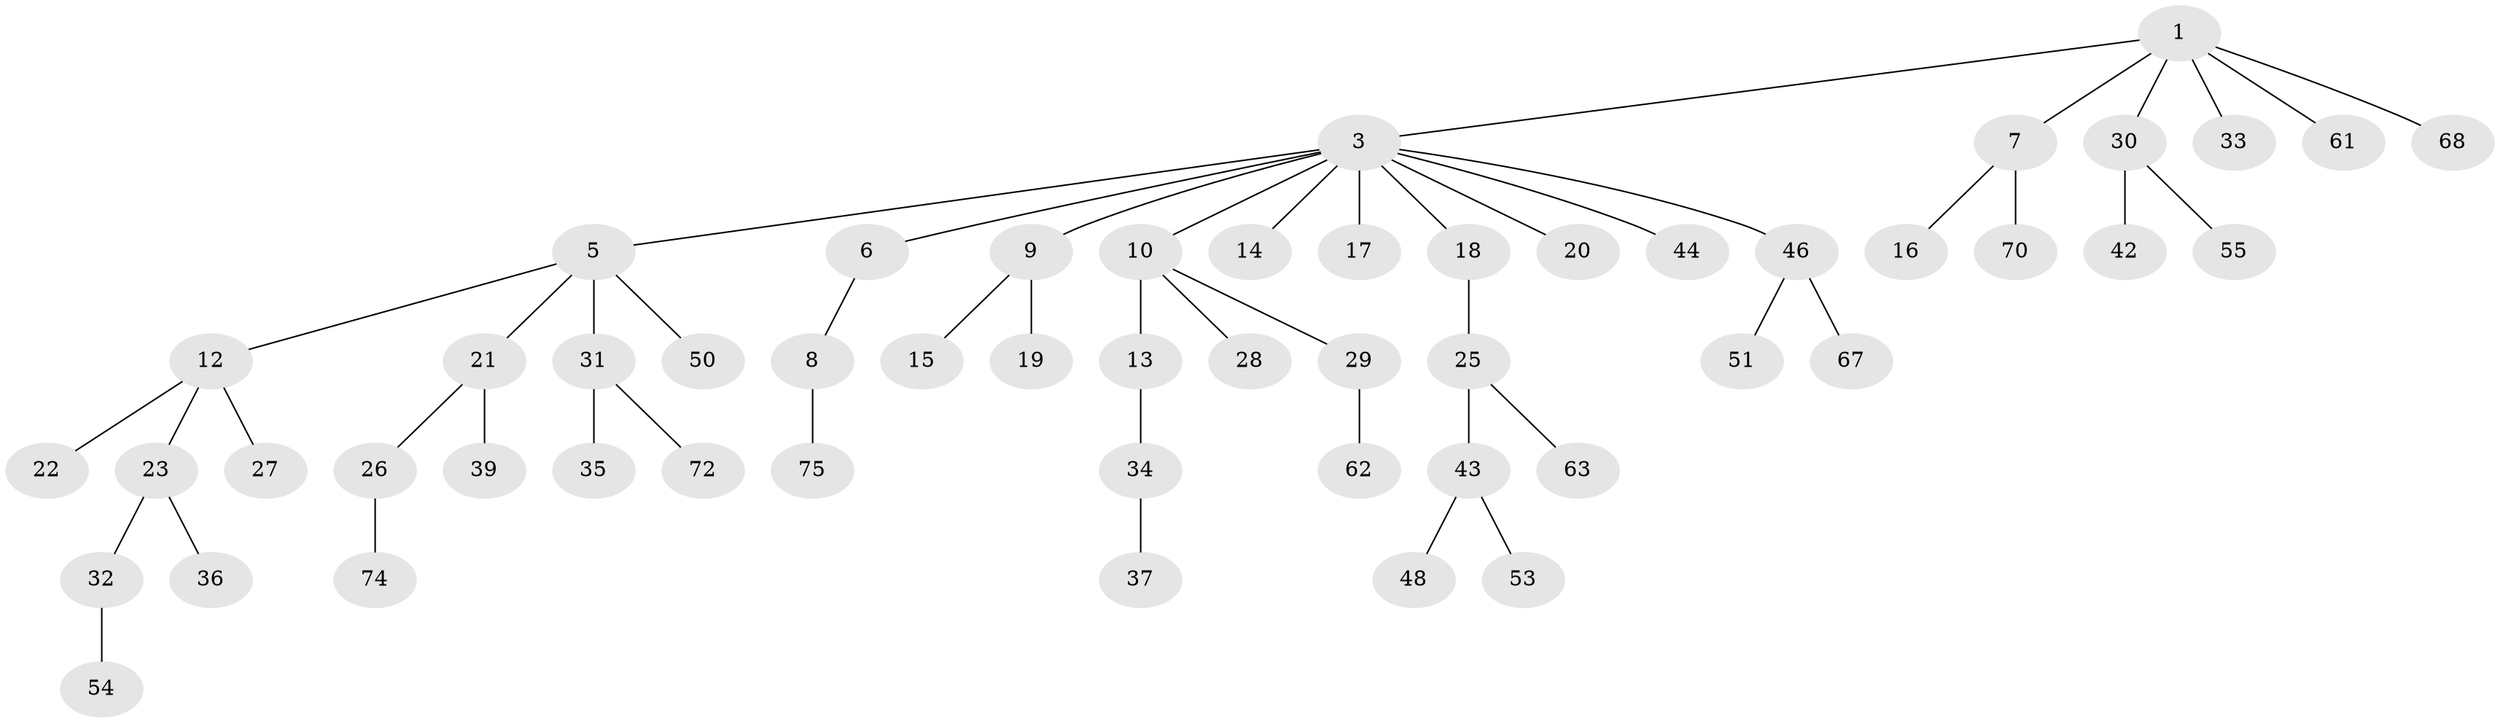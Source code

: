 // original degree distribution, {2: 0.2727272727272727, 6: 0.025974025974025976, 7: 0.012987012987012988, 5: 0.03896103896103896, 3: 0.12987012987012986, 4: 0.025974025974025976, 1: 0.4935064935064935}
// Generated by graph-tools (version 1.1) at 2025/19/03/04/25 18:19:22]
// undirected, 53 vertices, 52 edges
graph export_dot {
graph [start="1"]
  node [color=gray90,style=filled];
  1 [super="+2"];
  3 [super="+4"];
  5;
  6;
  7;
  8;
  9;
  10 [super="+45+11+41"];
  12;
  13;
  14 [super="+38"];
  15 [super="+58+49"];
  16 [super="+40"];
  17;
  18 [super="+47+24"];
  19 [super="+69"];
  20 [super="+60"];
  21 [super="+57+56"];
  22;
  23;
  25;
  26;
  27;
  28;
  29;
  30;
  31;
  32;
  33;
  34;
  35;
  36;
  37 [super="+76"];
  39;
  42 [super="+52"];
  43;
  44;
  46;
  48;
  50;
  51;
  53;
  54;
  55;
  61;
  62;
  63;
  67 [super="+77"];
  68;
  70;
  72;
  74;
  75;
  1 -- 3;
  1 -- 33;
  1 -- 68;
  1 -- 7;
  1 -- 61;
  1 -- 30;
  3 -- 6;
  3 -- 14;
  3 -- 18;
  3 -- 44;
  3 -- 46;
  3 -- 17;
  3 -- 20;
  3 -- 5;
  3 -- 9;
  3 -- 10;
  5 -- 12;
  5 -- 21;
  5 -- 31;
  5 -- 50;
  6 -- 8;
  7 -- 16;
  7 -- 70;
  8 -- 75;
  9 -- 15;
  9 -- 19;
  10 -- 28;
  10 -- 13;
  10 -- 29;
  12 -- 22;
  12 -- 23;
  12 -- 27;
  13 -- 34;
  18 -- 25;
  21 -- 26;
  21 -- 39;
  23 -- 32;
  23 -- 36;
  25 -- 43;
  25 -- 63;
  26 -- 74;
  29 -- 62;
  30 -- 42;
  30 -- 55;
  31 -- 35;
  31 -- 72;
  32 -- 54;
  34 -- 37;
  43 -- 48;
  43 -- 53;
  46 -- 51;
  46 -- 67;
}
